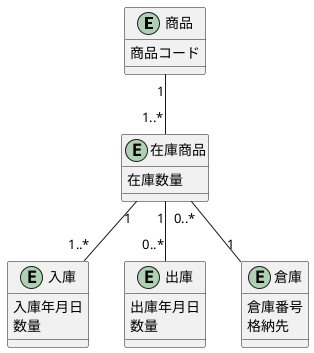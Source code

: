 @startuml
entity 商品 {
  商品コード
}

entity 入庫 {
  入庫年月日
  数量
}

entity 出庫 {
  出庫年月日
  数量
}

entity 在庫商品 {
  在庫数量
}

entity 倉庫 {
  倉庫番号
  格納先
}

商品 "1" -- "1..*" 在庫商品
在庫商品 "0..*" -- "1" 倉庫
在庫商品 "1" -- "1..*" 入庫
在庫商品 "1" -- "0..*" 出庫
@enduml